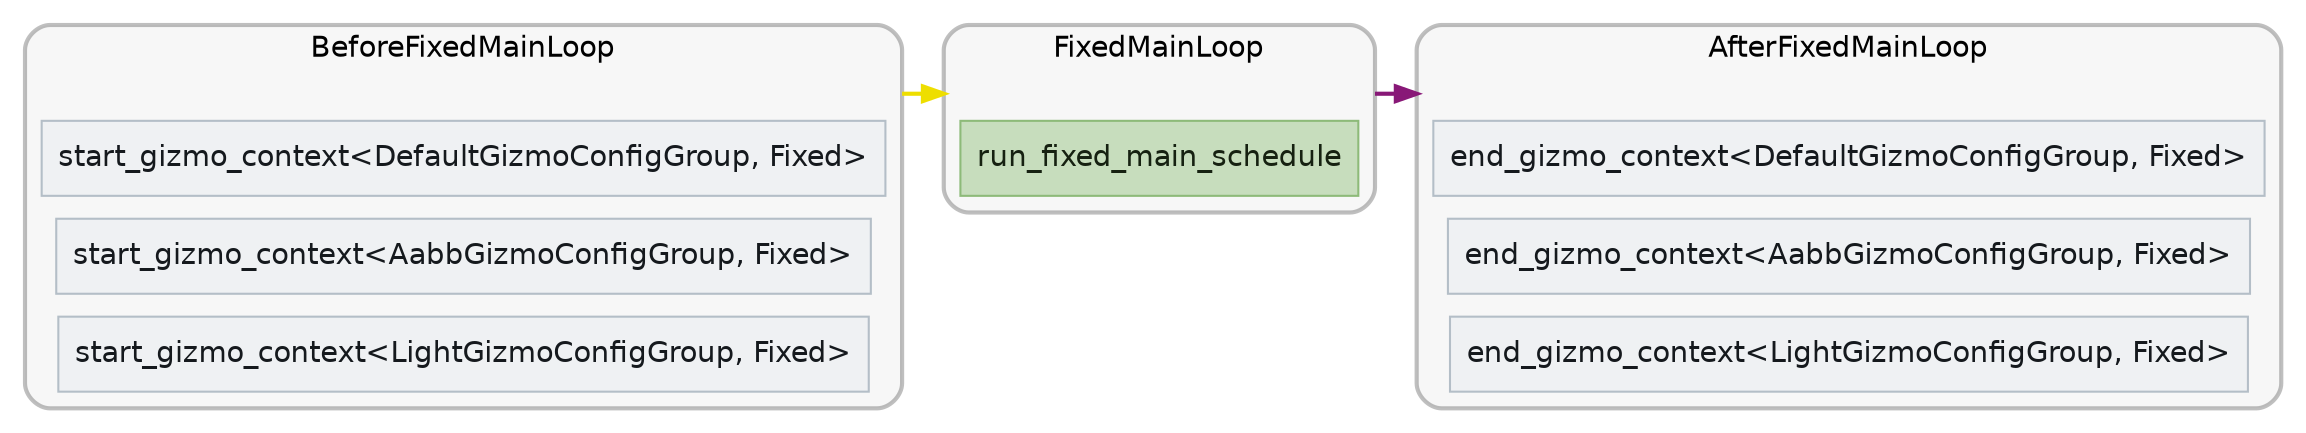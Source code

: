 digraph "" {
	"compound"="true";
	"splines"="spline";
	"rankdir"="LR";
	"bgcolor"="white";
	"fontname"="Helvetica";
	"nodesep"="0.15";
	edge ["penwidth"="2"];
	node ["shape"="box", "style"="filled"];
	subgraph "clusternode_Set(0)" {
		"style"="rounded,filled";
		"label"="BeforeFixedMainLoop";
		"tooltip"="BeforeFixedMainLoop";
		"fillcolor"="#00000008";
		"fontcolor"="#000000";
		"color"="#00000040";
		"penwidth"="2";
		"set_marker_node_Set(0)" ["style"="invis", "label"="", "shape"="point"]
		"node_System(1)" ["label"="start_gizmo_context<DefaultGizmoConfigGroup, Fixed>", "tooltip"="bevy_gizmos::start_gizmo_context<bevy_gizmos::config::DefaultGizmoConfigGroup, bevy_time::fixed::Fixed>", "fillcolor"="#eff1f3", "fontname"="Helvetica", "fontcolor"="#15191d", "color"="#b4bec7", "penwidth"="1"]
		"node_System(3)" ["label"="start_gizmo_context<AabbGizmoConfigGroup, Fixed>", "tooltip"="bevy_gizmos::start_gizmo_context<bevy_gizmos::aabb::AabbGizmoConfigGroup, bevy_time::fixed::Fixed>", "fillcolor"="#eff1f3", "fontname"="Helvetica", "fontcolor"="#15191d", "color"="#b4bec7", "penwidth"="1"]
		"node_System(5)" ["label"="start_gizmo_context<LightGizmoConfigGroup, Fixed>", "tooltip"="bevy_gizmos::start_gizmo_context<bevy_gizmos::light::LightGizmoConfigGroup, bevy_time::fixed::Fixed>", "fillcolor"="#eff1f3", "fontname"="Helvetica", "fontcolor"="#15191d", "color"="#b4bec7", "penwidth"="1"]
	}
	
	subgraph "clusternode_Set(1)" {
		"style"="rounded,filled";
		"label"="FixedMainLoop";
		"tooltip"="FixedMainLoop";
		"fillcolor"="#00000008";
		"fontcolor"="#000000";
		"color"="#00000040";
		"penwidth"="2";
		"set_marker_node_Set(1)" ["style"="invis", "label"="", "shape"="point"]
		"node_System(0)" ["label"="run_fixed_main_schedule", "tooltip"="bevy_time::fixed::run_fixed_main_schedule", "fillcolor"="#c7ddbd", "fontname"="Helvetica", "fontcolor"="#162111", "color"="#8dba79", "penwidth"="1"]
	}
	
	subgraph "clusternode_Set(2)" {
		"style"="rounded,filled";
		"label"="AfterFixedMainLoop";
		"tooltip"="AfterFixedMainLoop";
		"fillcolor"="#00000008";
		"fontcolor"="#000000";
		"color"="#00000040";
		"penwidth"="2";
		"set_marker_node_Set(2)" ["style"="invis", "label"="", "shape"="point"]
		"node_System(2)" ["label"="end_gizmo_context<DefaultGizmoConfigGroup, Fixed>", "tooltip"="bevy_gizmos::end_gizmo_context<bevy_gizmos::config::DefaultGizmoConfigGroup, bevy_time::fixed::Fixed>", "fillcolor"="#eff1f3", "fontname"="Helvetica", "fontcolor"="#15191d", "color"="#b4bec7", "penwidth"="1"]
		"node_System(4)" ["label"="end_gizmo_context<AabbGizmoConfigGroup, Fixed>", "tooltip"="bevy_gizmos::end_gizmo_context<bevy_gizmos::aabb::AabbGizmoConfigGroup, bevy_time::fixed::Fixed>", "fillcolor"="#eff1f3", "fontname"="Helvetica", "fontcolor"="#15191d", "color"="#b4bec7", "penwidth"="1"]
		"node_System(6)" ["label"="end_gizmo_context<LightGizmoConfigGroup, Fixed>", "tooltip"="bevy_gizmos::end_gizmo_context<bevy_gizmos::light::LightGizmoConfigGroup, bevy_time::fixed::Fixed>", "fillcolor"="#eff1f3", "fontname"="Helvetica", "fontcolor"="#15191d", "color"="#b4bec7", "penwidth"="1"]
	}
	
	"set_marker_node_Set(0)" -> "set_marker_node_Set(1)" ["lhead"="clusternode_Set(1)", "ltail"="clusternode_Set(0)", "tooltip"="BeforeFixedMainLoop → FixedMainLoop", "color"="#eede00"]
	"set_marker_node_Set(1)" -> "set_marker_node_Set(2)" ["lhead"="clusternode_Set(2)", "ltail"="clusternode_Set(1)", "tooltip"="FixedMainLoop → AfterFixedMainLoop", "color"="#881877"]
}
